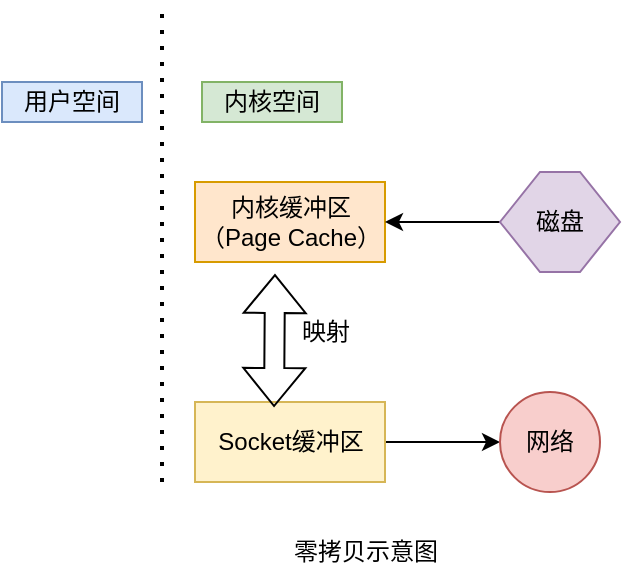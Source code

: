<mxfile version="21.6.3" type="github">
  <diagram name="第 1 页" id="9ja5iORuQrSTHiV8dQc6">
    <mxGraphModel dx="954" dy="623" grid="1" gridSize="10" guides="1" tooltips="1" connect="1" arrows="1" fold="1" page="1" pageScale="1" pageWidth="827" pageHeight="1169" math="0" shadow="0">
      <root>
        <mxCell id="0" />
        <mxCell id="1" parent="0" />
        <mxCell id="PKmrDAxRcISS1pxTN49d-1" value="用户空间" style="rounded=0;whiteSpace=wrap;html=1;fillColor=#dae8fc;strokeColor=#6c8ebf;" vertex="1" parent="1">
          <mxGeometry x="160" y="120" width="70" height="20" as="geometry" />
        </mxCell>
        <mxCell id="PKmrDAxRcISS1pxTN49d-2" value="内核空间" style="rounded=0;whiteSpace=wrap;html=1;fillColor=#d5e8d4;strokeColor=#82b366;" vertex="1" parent="1">
          <mxGeometry x="260" y="120" width="70" height="20" as="geometry" />
        </mxCell>
        <mxCell id="PKmrDAxRcISS1pxTN49d-3" value="" style="endArrow=none;dashed=1;html=1;dashPattern=1 3;strokeWidth=2;rounded=0;" edge="1" parent="1">
          <mxGeometry width="50" height="50" relative="1" as="geometry">
            <mxPoint x="240" y="320" as="sourcePoint" />
            <mxPoint x="240" y="80" as="targetPoint" />
          </mxGeometry>
        </mxCell>
        <mxCell id="PKmrDAxRcISS1pxTN49d-4" value="内核缓冲区&lt;br&gt;（Page Cache）" style="rounded=0;whiteSpace=wrap;html=1;fillColor=#ffe6cc;strokeColor=#d79b00;" vertex="1" parent="1">
          <mxGeometry x="256.5" y="170" width="95" height="40" as="geometry" />
        </mxCell>
        <mxCell id="PKmrDAxRcISS1pxTN49d-11" style="edgeStyle=orthogonalEdgeStyle;rounded=0;orthogonalLoop=1;jettySize=auto;html=1;exitX=1;exitY=0.5;exitDx=0;exitDy=0;" edge="1" parent="1" source="PKmrDAxRcISS1pxTN49d-5" target="PKmrDAxRcISS1pxTN49d-9">
          <mxGeometry relative="1" as="geometry" />
        </mxCell>
        <mxCell id="PKmrDAxRcISS1pxTN49d-5" value="Socket缓冲区" style="rounded=0;whiteSpace=wrap;html=1;fillColor=#fff2cc;strokeColor=#d6b656;" vertex="1" parent="1">
          <mxGeometry x="256.5" y="280" width="95" height="40" as="geometry" />
        </mxCell>
        <mxCell id="PKmrDAxRcISS1pxTN49d-6" value="" style="shape=flexArrow;endArrow=classic;startArrow=classic;html=1;rounded=0;entryX=0.421;entryY=1.15;entryDx=0;entryDy=0;entryPerimeter=0;exitX=0.416;exitY=0.063;exitDx=0;exitDy=0;exitPerimeter=0;" edge="1" parent="1" source="PKmrDAxRcISS1pxTN49d-5" target="PKmrDAxRcISS1pxTN49d-4">
          <mxGeometry width="100" height="100" relative="1" as="geometry">
            <mxPoint x="349" y="370" as="sourcePoint" />
            <mxPoint x="449" y="270" as="targetPoint" />
          </mxGeometry>
        </mxCell>
        <mxCell id="PKmrDAxRcISS1pxTN49d-7" value="映射" style="text;strokeColor=none;align=center;fillColor=none;html=1;verticalAlign=middle;whiteSpace=wrap;rounded=0;" vertex="1" parent="1">
          <mxGeometry x="291.5" y="230" width="60" height="30" as="geometry" />
        </mxCell>
        <mxCell id="PKmrDAxRcISS1pxTN49d-10" style="edgeStyle=orthogonalEdgeStyle;rounded=0;orthogonalLoop=1;jettySize=auto;html=1;exitX=0;exitY=0.5;exitDx=0;exitDy=0;entryX=1;entryY=0.5;entryDx=0;entryDy=0;" edge="1" parent="1" source="PKmrDAxRcISS1pxTN49d-8" target="PKmrDAxRcISS1pxTN49d-4">
          <mxGeometry relative="1" as="geometry" />
        </mxCell>
        <mxCell id="PKmrDAxRcISS1pxTN49d-8" value="磁盘" style="shape=hexagon;perimeter=hexagonPerimeter2;whiteSpace=wrap;html=1;fixedSize=1;fillColor=#e1d5e7;strokeColor=#9673a6;" vertex="1" parent="1">
          <mxGeometry x="409" y="165" width="60" height="50" as="geometry" />
        </mxCell>
        <mxCell id="PKmrDAxRcISS1pxTN49d-9" value="网络" style="ellipse;whiteSpace=wrap;html=1;aspect=fixed;fillColor=#f8cecc;strokeColor=#b85450;" vertex="1" parent="1">
          <mxGeometry x="409" y="275" width="50" height="50" as="geometry" />
        </mxCell>
        <mxCell id="PKmrDAxRcISS1pxTN49d-13" value="零拷贝示意图" style="text;strokeColor=none;align=center;fillColor=none;html=1;verticalAlign=middle;whiteSpace=wrap;rounded=0;" vertex="1" parent="1">
          <mxGeometry x="256.5" y="340" width="170" height="30" as="geometry" />
        </mxCell>
      </root>
    </mxGraphModel>
  </diagram>
</mxfile>

